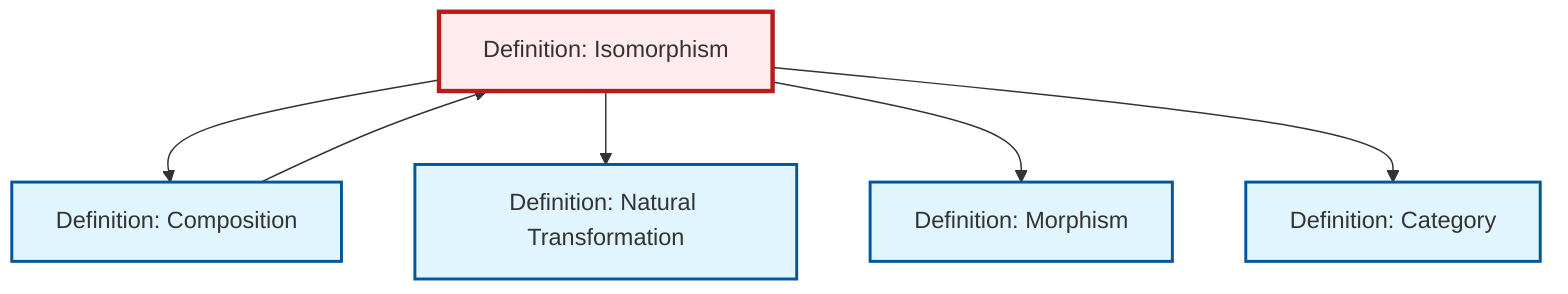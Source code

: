 graph TD
    classDef definition fill:#e1f5fe,stroke:#01579b,stroke-width:2px
    classDef theorem fill:#f3e5f5,stroke:#4a148c,stroke-width:2px
    classDef axiom fill:#fff3e0,stroke:#e65100,stroke-width:2px
    classDef example fill:#e8f5e9,stroke:#1b5e20,stroke-width:2px
    classDef current fill:#ffebee,stroke:#b71c1c,stroke-width:3px
    def-isomorphism["Definition: Isomorphism"]:::definition
    def-category["Definition: Category"]:::definition
    def-natural-transformation["Definition: Natural Transformation"]:::definition
    def-composition["Definition: Composition"]:::definition
    def-morphism["Definition: Morphism"]:::definition
    def-composition --> def-isomorphism
    def-isomorphism --> def-composition
    def-isomorphism --> def-natural-transformation
    def-isomorphism --> def-morphism
    def-isomorphism --> def-category
    class def-isomorphism current